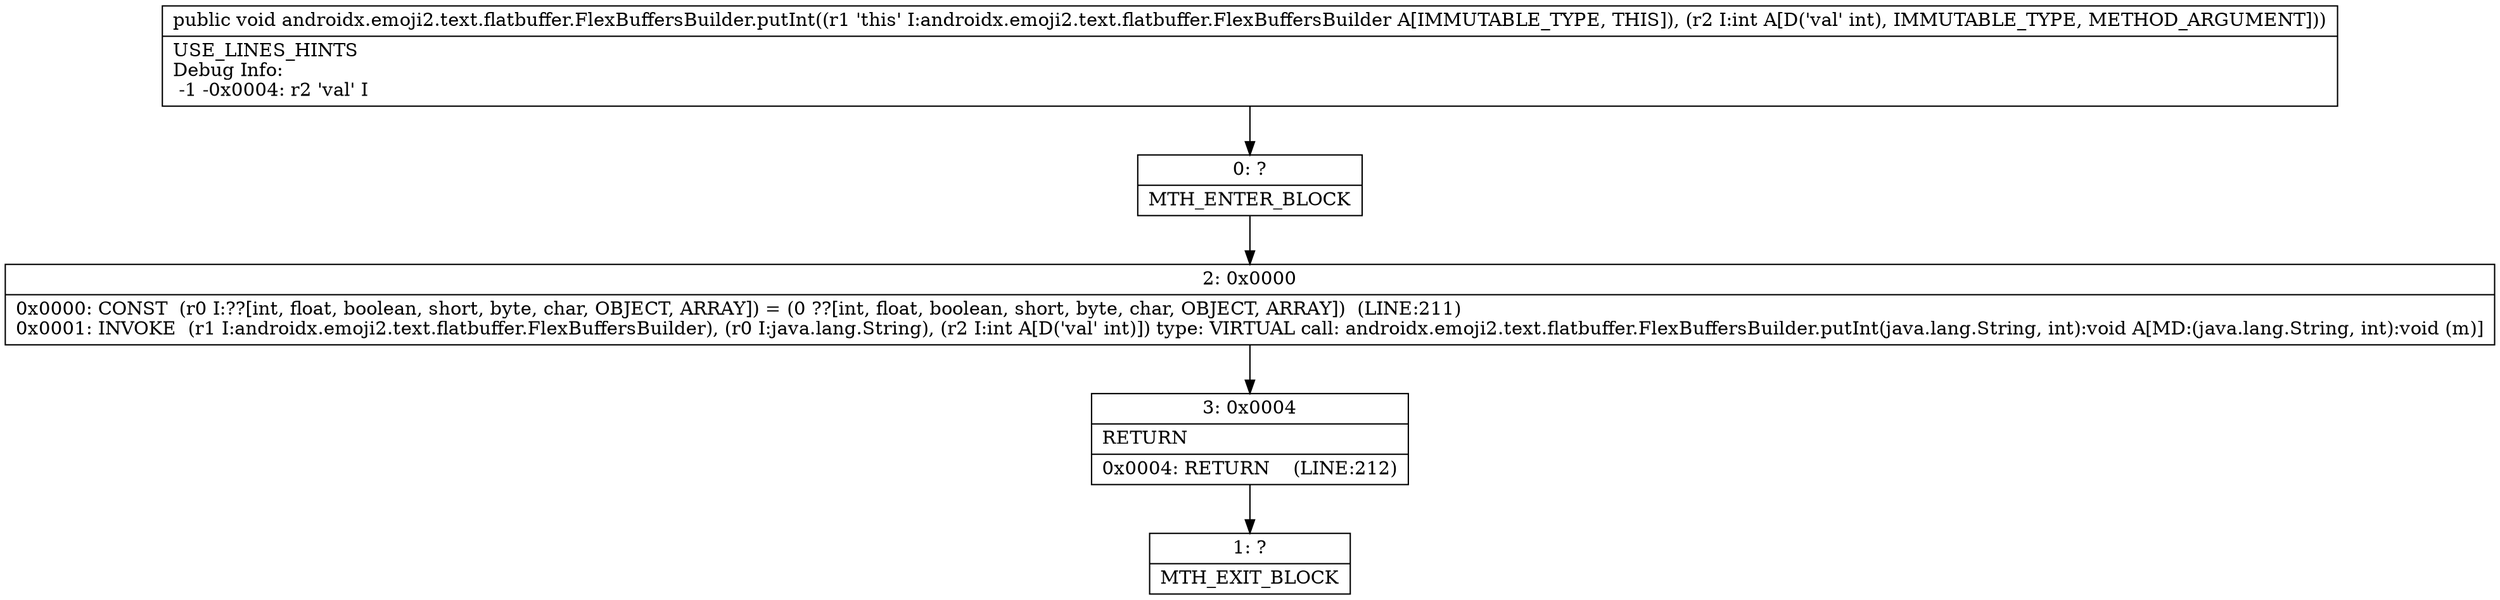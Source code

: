digraph "CFG forandroidx.emoji2.text.flatbuffer.FlexBuffersBuilder.putInt(I)V" {
Node_0 [shape=record,label="{0\:\ ?|MTH_ENTER_BLOCK\l}"];
Node_2 [shape=record,label="{2\:\ 0x0000|0x0000: CONST  (r0 I:??[int, float, boolean, short, byte, char, OBJECT, ARRAY]) = (0 ??[int, float, boolean, short, byte, char, OBJECT, ARRAY])  (LINE:211)\l0x0001: INVOKE  (r1 I:androidx.emoji2.text.flatbuffer.FlexBuffersBuilder), (r0 I:java.lang.String), (r2 I:int A[D('val' int)]) type: VIRTUAL call: androidx.emoji2.text.flatbuffer.FlexBuffersBuilder.putInt(java.lang.String, int):void A[MD:(java.lang.String, int):void (m)]\l}"];
Node_3 [shape=record,label="{3\:\ 0x0004|RETURN\l|0x0004: RETURN    (LINE:212)\l}"];
Node_1 [shape=record,label="{1\:\ ?|MTH_EXIT_BLOCK\l}"];
MethodNode[shape=record,label="{public void androidx.emoji2.text.flatbuffer.FlexBuffersBuilder.putInt((r1 'this' I:androidx.emoji2.text.flatbuffer.FlexBuffersBuilder A[IMMUTABLE_TYPE, THIS]), (r2 I:int A[D('val' int), IMMUTABLE_TYPE, METHOD_ARGUMENT]))  | USE_LINES_HINTS\lDebug Info:\l  \-1 \-0x0004: r2 'val' I\l}"];
MethodNode -> Node_0;Node_0 -> Node_2;
Node_2 -> Node_3;
Node_3 -> Node_1;
}

